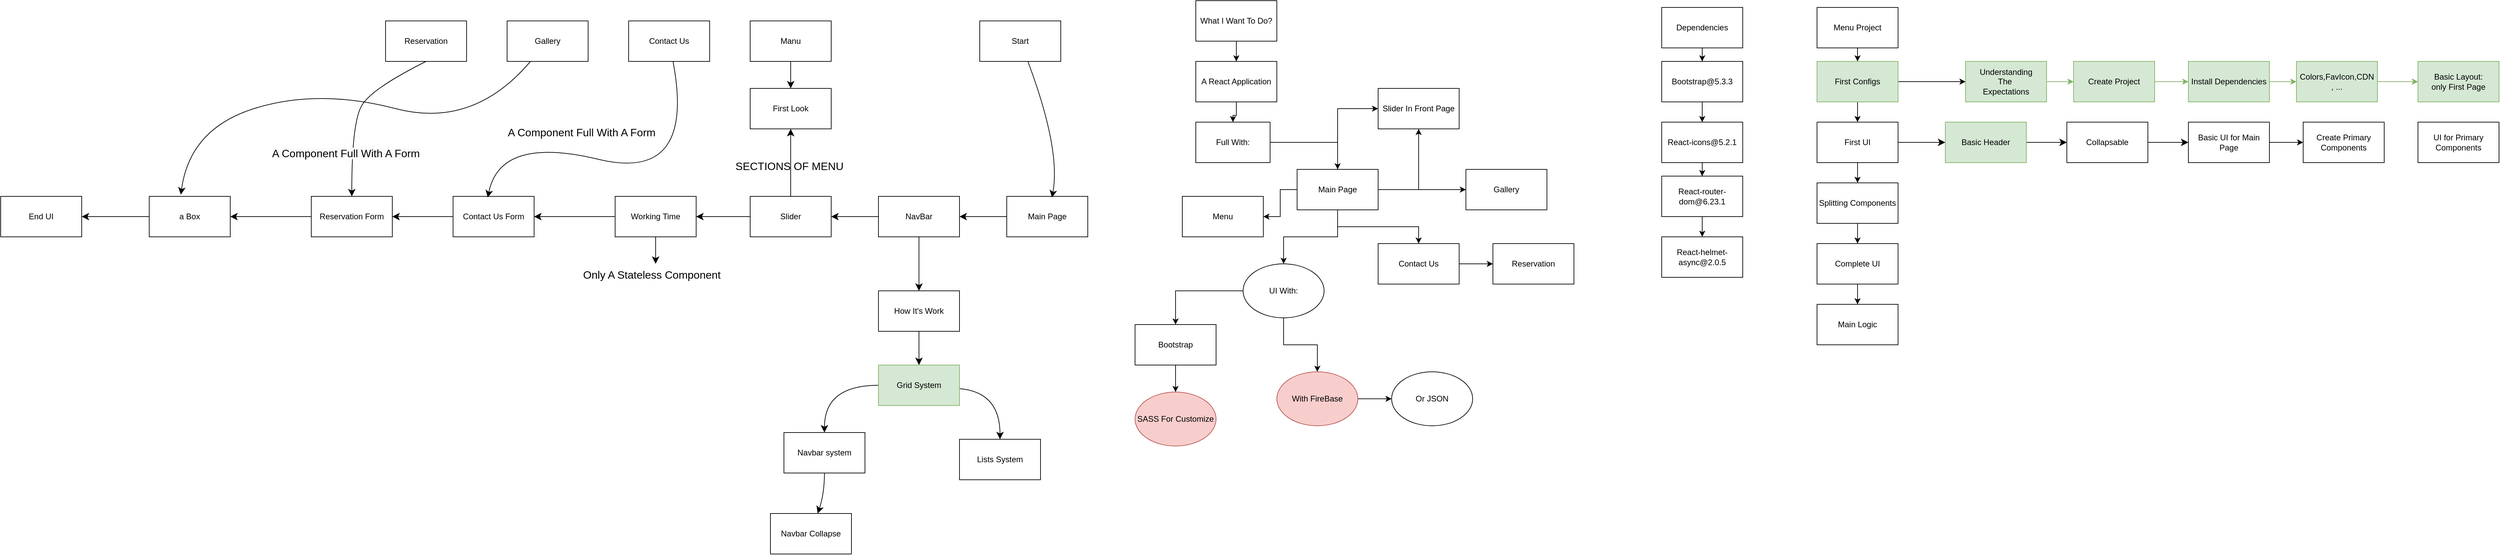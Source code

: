 <mxfile version="24.6.1" type="github">
  <diagram name="Page-1" id="k91YlH_2i0-Fb6imYHZs">
    <mxGraphModel dx="6050" dy="2250" grid="1" gridSize="10" guides="1" tooltips="1" connect="1" arrows="1" fold="1" page="1" pageScale="1" pageWidth="850" pageHeight="1100" math="0" shadow="0">
      <root>
        <mxCell id="0" />
        <mxCell id="1" parent="0" />
        <mxCell id="Frx3Vn75q-I1JXAV17rQ-2" style="edgeStyle=orthogonalEdgeStyle;rounded=0;orthogonalLoop=1;jettySize=auto;html=1;" parent="1" source="Frx3Vn75q-I1JXAV17rQ-1" target="Frx3Vn75q-I1JXAV17rQ-3" edge="1">
          <mxGeometry relative="1" as="geometry">
            <mxPoint x="120" y="130" as="targetPoint" />
          </mxGeometry>
        </mxCell>
        <mxCell id="Frx3Vn75q-I1JXAV17rQ-1" value="What I Want To Do?" style="rounded=0;whiteSpace=wrap;html=1;" parent="1" vertex="1">
          <mxGeometry x="60" y="40" width="120" height="60" as="geometry" />
        </mxCell>
        <mxCell id="Frx3Vn75q-I1JXAV17rQ-4" style="edgeStyle=orthogonalEdgeStyle;rounded=0;orthogonalLoop=1;jettySize=auto;html=1;" parent="1" source="Frx3Vn75q-I1JXAV17rQ-3" target="Frx3Vn75q-I1JXAV17rQ-5" edge="1">
          <mxGeometry relative="1" as="geometry">
            <mxPoint x="120" y="230" as="targetPoint" />
          </mxGeometry>
        </mxCell>
        <mxCell id="Frx3Vn75q-I1JXAV17rQ-3" value="A React Application" style="rounded=0;whiteSpace=wrap;html=1;" parent="1" vertex="1">
          <mxGeometry x="60" y="130" width="120" height="60" as="geometry" />
        </mxCell>
        <mxCell id="Frx3Vn75q-I1JXAV17rQ-10" style="edgeStyle=orthogonalEdgeStyle;rounded=0;orthogonalLoop=1;jettySize=auto;html=1;" parent="1" source="Frx3Vn75q-I1JXAV17rQ-5" target="Frx3Vn75q-I1JXAV17rQ-11" edge="1">
          <mxGeometry relative="1" as="geometry">
            <mxPoint x="230" y="250" as="targetPoint" />
            <Array as="points">
              <mxPoint x="270" y="250" />
            </Array>
          </mxGeometry>
        </mxCell>
        <mxCell id="Frx3Vn75q-I1JXAV17rQ-5" value="Full With:" style="rounded=0;whiteSpace=wrap;html=1;" parent="1" vertex="1">
          <mxGeometry x="60" y="220" width="110" height="60" as="geometry" />
        </mxCell>
        <mxCell id="Frx3Vn75q-I1JXAV17rQ-8" value="Menu" style="rounded=0;whiteSpace=wrap;html=1;" parent="1" vertex="1">
          <mxGeometry x="40" y="330" width="120" height="60" as="geometry" />
        </mxCell>
        <mxCell id="Frx3Vn75q-I1JXAV17rQ-12" style="edgeStyle=orthogonalEdgeStyle;rounded=0;orthogonalLoop=1;jettySize=auto;html=1;" parent="1" source="Frx3Vn75q-I1JXAV17rQ-11" target="Frx3Vn75q-I1JXAV17rQ-13" edge="1">
          <mxGeometry relative="1" as="geometry">
            <mxPoint x="360" y="320" as="targetPoint" />
          </mxGeometry>
        </mxCell>
        <mxCell id="Frx3Vn75q-I1JXAV17rQ-19" style="edgeStyle=orthogonalEdgeStyle;rounded=0;orthogonalLoop=1;jettySize=auto;html=1;" parent="1" source="Frx3Vn75q-I1JXAV17rQ-11" target="Frx3Vn75q-I1JXAV17rQ-8" edge="1">
          <mxGeometry relative="1" as="geometry" />
        </mxCell>
        <mxCell id="Frx3Vn75q-I1JXAV17rQ-21" style="edgeStyle=orthogonalEdgeStyle;rounded=0;orthogonalLoop=1;jettySize=auto;html=1;entryX=0.5;entryY=0;entryDx=0;entryDy=0;" parent="1" source="Frx3Vn75q-I1JXAV17rQ-11" target="Frx3Vn75q-I1JXAV17rQ-20" edge="1">
          <mxGeometry relative="1" as="geometry" />
        </mxCell>
        <mxCell id="Frx3Vn75q-I1JXAV17rQ-22" style="edgeStyle=orthogonalEdgeStyle;rounded=0;orthogonalLoop=1;jettySize=auto;html=1;entryX=0;entryY=0.5;entryDx=0;entryDy=0;" parent="1" source="Frx3Vn75q-I1JXAV17rQ-11" target="Frx3Vn75q-I1JXAV17rQ-17" edge="1">
          <mxGeometry relative="1" as="geometry" />
        </mxCell>
        <mxCell id="Frx3Vn75q-I1JXAV17rQ-28" value="" style="edgeStyle=orthogonalEdgeStyle;rounded=0;orthogonalLoop=1;jettySize=auto;html=1;" parent="1" source="Frx3Vn75q-I1JXAV17rQ-11" target="Frx3Vn75q-I1JXAV17rQ-27" edge="1">
          <mxGeometry relative="1" as="geometry" />
        </mxCell>
        <mxCell id="Frx3Vn75q-I1JXAV17rQ-11" value="Main Page" style="rounded=0;whiteSpace=wrap;html=1;" parent="1" vertex="1">
          <mxGeometry x="210" y="290" width="120" height="60" as="geometry" />
        </mxCell>
        <mxCell id="Frx3Vn75q-I1JXAV17rQ-23" style="edgeStyle=orthogonalEdgeStyle;rounded=0;orthogonalLoop=1;jettySize=auto;html=1;entryX=0.5;entryY=1;entryDx=0;entryDy=0;" parent="1" source="Frx3Vn75q-I1JXAV17rQ-13" target="Frx3Vn75q-I1JXAV17rQ-17" edge="1">
          <mxGeometry relative="1" as="geometry" />
        </mxCell>
        <mxCell id="Frx3Vn75q-I1JXAV17rQ-13" value="Gallery" style="rounded=0;whiteSpace=wrap;html=1;" parent="1" vertex="1">
          <mxGeometry x="460" y="290" width="120" height="60" as="geometry" />
        </mxCell>
        <mxCell id="Frx3Vn75q-I1JXAV17rQ-14" value="Reservation" style="rounded=0;whiteSpace=wrap;html=1;" parent="1" vertex="1">
          <mxGeometry x="500" y="400" width="120" height="60" as="geometry" />
        </mxCell>
        <mxCell id="Frx3Vn75q-I1JXAV17rQ-17" value="Slider In Front Page" style="rounded=0;whiteSpace=wrap;html=1;" parent="1" vertex="1">
          <mxGeometry x="330" y="170" width="120" height="60" as="geometry" />
        </mxCell>
        <mxCell id="Frx3Vn75q-I1JXAV17rQ-25" style="edgeStyle=orthogonalEdgeStyle;rounded=0;orthogonalLoop=1;jettySize=auto;html=1;entryX=0;entryY=0.5;entryDx=0;entryDy=0;" parent="1" source="Frx3Vn75q-I1JXAV17rQ-20" target="Frx3Vn75q-I1JXAV17rQ-14" edge="1">
          <mxGeometry relative="1" as="geometry" />
        </mxCell>
        <mxCell id="Frx3Vn75q-I1JXAV17rQ-20" value="Contact Us" style="rounded=0;whiteSpace=wrap;html=1;" parent="1" vertex="1">
          <mxGeometry x="330" y="400" width="120" height="60" as="geometry" />
        </mxCell>
        <mxCell id="Frx3Vn75q-I1JXAV17rQ-29" style="edgeStyle=orthogonalEdgeStyle;rounded=0;orthogonalLoop=1;jettySize=auto;html=1;" parent="1" source="Frx3Vn75q-I1JXAV17rQ-27" target="Frx3Vn75q-I1JXAV17rQ-30" edge="1">
          <mxGeometry relative="1" as="geometry">
            <mxPoint x="70" y="530" as="targetPoint" />
          </mxGeometry>
        </mxCell>
        <mxCell id="Frx3Vn75q-I1JXAV17rQ-37" style="edgeStyle=orthogonalEdgeStyle;rounded=0;orthogonalLoop=1;jettySize=auto;html=1;" parent="1" source="Frx3Vn75q-I1JXAV17rQ-27" target="Frx3Vn75q-I1JXAV17rQ-35" edge="1">
          <mxGeometry relative="1" as="geometry" />
        </mxCell>
        <mxCell id="Frx3Vn75q-I1JXAV17rQ-27" value="UI With:" style="ellipse;whiteSpace=wrap;html=1;rounded=0;" parent="1" vertex="1">
          <mxGeometry x="130" y="430" width="120" height="80" as="geometry" />
        </mxCell>
        <mxCell id="Frx3Vn75q-I1JXAV17rQ-32" style="edgeStyle=orthogonalEdgeStyle;rounded=0;orthogonalLoop=1;jettySize=auto;html=1;" parent="1" source="Frx3Vn75q-I1JXAV17rQ-30" target="Frx3Vn75q-I1JXAV17rQ-33" edge="1">
          <mxGeometry relative="1" as="geometry">
            <mxPoint x="30" y="610" as="targetPoint" />
          </mxGeometry>
        </mxCell>
        <mxCell id="Frx3Vn75q-I1JXAV17rQ-30" value="Bootstrap" style="rounded=0;whiteSpace=wrap;html=1;" parent="1" vertex="1">
          <mxGeometry x="-30" y="520" width="120" height="60" as="geometry" />
        </mxCell>
        <mxCell id="Frx3Vn75q-I1JXAV17rQ-33" value="SASS For Customize" style="ellipse;whiteSpace=wrap;html=1;fillColor=#f8cecc;strokeColor=#b85450;" parent="1" vertex="1">
          <mxGeometry x="-30" y="620" width="120" height="80" as="geometry" />
        </mxCell>
        <mxCell id="Frx3Vn75q-I1JXAV17rQ-38" style="edgeStyle=orthogonalEdgeStyle;rounded=0;orthogonalLoop=1;jettySize=auto;html=1;" parent="1" source="Frx3Vn75q-I1JXAV17rQ-35" target="Frx3Vn75q-I1JXAV17rQ-39" edge="1">
          <mxGeometry relative="1" as="geometry">
            <mxPoint x="360" y="630" as="targetPoint" />
          </mxGeometry>
        </mxCell>
        <mxCell id="Frx3Vn75q-I1JXAV17rQ-35" value="With FireBase" style="ellipse;whiteSpace=wrap;html=1;fillColor=#f8cecc;strokeColor=#b85450;" parent="1" vertex="1">
          <mxGeometry x="180" y="590" width="120" height="80" as="geometry" />
        </mxCell>
        <mxCell id="Frx3Vn75q-I1JXAV17rQ-39" value="Or JSON" style="ellipse;whiteSpace=wrap;html=1;" parent="1" vertex="1">
          <mxGeometry x="350" y="590" width="120" height="80" as="geometry" />
        </mxCell>
        <mxCell id="Frx3Vn75q-I1JXAV17rQ-41" style="edgeStyle=orthogonalEdgeStyle;rounded=0;orthogonalLoop=1;jettySize=auto;html=1;" parent="1" source="Frx3Vn75q-I1JXAV17rQ-40" target="Frx3Vn75q-I1JXAV17rQ-42" edge="1">
          <mxGeometry relative="1" as="geometry">
            <mxPoint x="810" y="160" as="targetPoint" />
          </mxGeometry>
        </mxCell>
        <mxCell id="Frx3Vn75q-I1JXAV17rQ-40" value="Dependencies" style="rounded=0;whiteSpace=wrap;html=1;" parent="1" vertex="1">
          <mxGeometry x="750" y="50" width="120" height="60" as="geometry" />
        </mxCell>
        <mxCell id="Frx3Vn75q-I1JXAV17rQ-43" style="edgeStyle=orthogonalEdgeStyle;rounded=0;orthogonalLoop=1;jettySize=auto;html=1;" parent="1" source="Frx3Vn75q-I1JXAV17rQ-42" target="Frx3Vn75q-I1JXAV17rQ-44" edge="1">
          <mxGeometry relative="1" as="geometry">
            <mxPoint x="810" y="230" as="targetPoint" />
          </mxGeometry>
        </mxCell>
        <mxCell id="Frx3Vn75q-I1JXAV17rQ-42" value="Bootstrap@5.3.3" style="rounded=0;whiteSpace=wrap;html=1;" parent="1" vertex="1">
          <mxGeometry x="750" y="130" width="120" height="60" as="geometry" />
        </mxCell>
        <mxCell id="Frx3Vn75q-I1JXAV17rQ-45" style="edgeStyle=orthogonalEdgeStyle;rounded=0;orthogonalLoop=1;jettySize=auto;html=1;" parent="1" source="Frx3Vn75q-I1JXAV17rQ-44" target="Frx3Vn75q-I1JXAV17rQ-46" edge="1">
          <mxGeometry relative="1" as="geometry">
            <mxPoint x="810" y="310" as="targetPoint" />
          </mxGeometry>
        </mxCell>
        <mxCell id="Frx3Vn75q-I1JXAV17rQ-44" value="React-icons@5.2.1" style="rounded=0;whiteSpace=wrap;html=1;" parent="1" vertex="1">
          <mxGeometry x="750" y="220" width="120" height="60" as="geometry" />
        </mxCell>
        <mxCell id="Frx3Vn75q-I1JXAV17rQ-47" style="edgeStyle=orthogonalEdgeStyle;rounded=0;orthogonalLoop=1;jettySize=auto;html=1;" parent="1" source="Frx3Vn75q-I1JXAV17rQ-46" target="Frx3Vn75q-I1JXAV17rQ-48" edge="1">
          <mxGeometry relative="1" as="geometry">
            <mxPoint x="810" y="400.0" as="targetPoint" />
          </mxGeometry>
        </mxCell>
        <mxCell id="Frx3Vn75q-I1JXAV17rQ-46" value="React-router-dom@6.23.1" style="rounded=0;whiteSpace=wrap;html=1;" parent="1" vertex="1">
          <mxGeometry x="750" y="300" width="120" height="60" as="geometry" />
        </mxCell>
        <mxCell id="Frx3Vn75q-I1JXAV17rQ-48" value="React-helmet-async@2.0.5" style="rounded=0;whiteSpace=wrap;html=1;" parent="1" vertex="1">
          <mxGeometry x="750" y="390.0" width="120" height="60" as="geometry" />
        </mxCell>
        <mxCell id="X-fYzI0_lWsfJhpt5ORi-1" style="edgeStyle=orthogonalEdgeStyle;rounded=0;orthogonalLoop=1;jettySize=auto;html=1;" parent="1" source="X-fYzI0_lWsfJhpt5ORi-2" target="X-fYzI0_lWsfJhpt5ORi-5" edge="1">
          <mxGeometry relative="1" as="geometry">
            <mxPoint x="1040" y="140" as="targetPoint" />
          </mxGeometry>
        </mxCell>
        <mxCell id="X-fYzI0_lWsfJhpt5ORi-2" value="Menu Project" style="rounded=0;whiteSpace=wrap;html=1;" parent="1" vertex="1">
          <mxGeometry x="980" y="50" width="120" height="60" as="geometry" />
        </mxCell>
        <mxCell id="X-fYzI0_lWsfJhpt5ORi-3" style="edgeStyle=orthogonalEdgeStyle;rounded=0;orthogonalLoop=1;jettySize=auto;html=1;" parent="1" source="X-fYzI0_lWsfJhpt5ORi-5" target="X-fYzI0_lWsfJhpt5ORi-8" edge="1">
          <mxGeometry relative="1" as="geometry">
            <mxPoint x="1040" y="220" as="targetPoint" />
          </mxGeometry>
        </mxCell>
        <mxCell id="X-fYzI0_lWsfJhpt5ORi-4" style="edgeStyle=orthogonalEdgeStyle;rounded=0;orthogonalLoop=1;jettySize=auto;html=1;" parent="1" source="X-fYzI0_lWsfJhpt5ORi-5" target="X-fYzI0_lWsfJhpt5ORi-15" edge="1">
          <mxGeometry relative="1" as="geometry">
            <mxPoint x="1250" y="160" as="targetPoint" />
          </mxGeometry>
        </mxCell>
        <mxCell id="X-fYzI0_lWsfJhpt5ORi-5" value="First Configs" style="rounded=0;whiteSpace=wrap;html=1;fillColor=#d5e8d4;strokeColor=#82b366;" parent="1" vertex="1">
          <mxGeometry x="980" y="130" width="120" height="60" as="geometry" />
        </mxCell>
        <mxCell id="X-fYzI0_lWsfJhpt5ORi-6" style="edgeStyle=orthogonalEdgeStyle;rounded=0;orthogonalLoop=1;jettySize=auto;html=1;" parent="1" source="X-fYzI0_lWsfJhpt5ORi-8" target="X-fYzI0_lWsfJhpt5ORi-10" edge="1">
          <mxGeometry relative="1" as="geometry">
            <mxPoint x="1040" y="320" as="targetPoint" />
          </mxGeometry>
        </mxCell>
        <mxCell id="B8jgWboZQE6RXkdyYtCm-58" value="" style="edgeStyle=none;curved=1;rounded=0;orthogonalLoop=1;jettySize=auto;html=1;fontSize=12;startSize=8;endSize=8;" edge="1" parent="1" source="X-fYzI0_lWsfJhpt5ORi-8" target="B8jgWboZQE6RXkdyYtCm-57">
          <mxGeometry relative="1" as="geometry" />
        </mxCell>
        <mxCell id="X-fYzI0_lWsfJhpt5ORi-8" value="First UI" style="rounded=0;whiteSpace=wrap;html=1;" parent="1" vertex="1">
          <mxGeometry x="980" y="220" width="120" height="60" as="geometry" />
        </mxCell>
        <mxCell id="X-fYzI0_lWsfJhpt5ORi-9" style="edgeStyle=orthogonalEdgeStyle;rounded=0;orthogonalLoop=1;jettySize=auto;html=1;" parent="1" source="X-fYzI0_lWsfJhpt5ORi-10" target="X-fYzI0_lWsfJhpt5ORi-12" edge="1">
          <mxGeometry relative="1" as="geometry">
            <mxPoint x="1040" y="410" as="targetPoint" />
          </mxGeometry>
        </mxCell>
        <mxCell id="X-fYzI0_lWsfJhpt5ORi-10" value="Splitting Components" style="rounded=0;whiteSpace=wrap;html=1;" parent="1" vertex="1">
          <mxGeometry x="980" y="310" width="120" height="60" as="geometry" />
        </mxCell>
        <mxCell id="X-fYzI0_lWsfJhpt5ORi-11" style="edgeStyle=orthogonalEdgeStyle;rounded=0;orthogonalLoop=1;jettySize=auto;html=1;" parent="1" source="X-fYzI0_lWsfJhpt5ORi-12" target="X-fYzI0_lWsfJhpt5ORi-13" edge="1">
          <mxGeometry relative="1" as="geometry">
            <mxPoint x="1040" y="490" as="targetPoint" />
          </mxGeometry>
        </mxCell>
        <mxCell id="X-fYzI0_lWsfJhpt5ORi-12" value="Complete UI" style="rounded=0;whiteSpace=wrap;html=1;" parent="1" vertex="1">
          <mxGeometry x="980" y="400" width="120" height="60" as="geometry" />
        </mxCell>
        <mxCell id="X-fYzI0_lWsfJhpt5ORi-13" value="Main Logic" style="rounded=0;whiteSpace=wrap;html=1;" parent="1" vertex="1">
          <mxGeometry x="980" y="490" width="120" height="60" as="geometry" />
        </mxCell>
        <mxCell id="X-fYzI0_lWsfJhpt5ORi-14" style="edgeStyle=orthogonalEdgeStyle;rounded=0;orthogonalLoop=1;jettySize=auto;html=1;fillColor=#d5e8d4;strokeColor=#82b366;" parent="1" source="X-fYzI0_lWsfJhpt5ORi-15" edge="1">
          <mxGeometry relative="1" as="geometry">
            <mxPoint x="1360" y="160" as="targetPoint" />
          </mxGeometry>
        </mxCell>
        <mxCell id="X-fYzI0_lWsfJhpt5ORi-15" value="Understanding&lt;div&gt;The&amp;nbsp;&lt;/div&gt;&lt;div&gt;Expectations&lt;/div&gt;" style="rounded=0;whiteSpace=wrap;html=1;fillColor=#d5e8d4;strokeColor=#82b366;" parent="1" vertex="1">
          <mxGeometry x="1200" y="130" width="120" height="60" as="geometry" />
        </mxCell>
        <mxCell id="X-fYzI0_lWsfJhpt5ORi-16" value="UI for Primary Components" style="rounded=0;whiteSpace=wrap;html=1;" parent="1" vertex="1">
          <mxGeometry x="1870" y="220" width="120" height="60" as="geometry" />
        </mxCell>
        <mxCell id="X-fYzI0_lWsfJhpt5ORi-17" value="Basic Layout:&lt;div&gt;only First Page&lt;/div&gt;" style="rounded=0;whiteSpace=wrap;html=1;fillColor=#d5e8d4;strokeColor=#82b366;" parent="1" vertex="1">
          <mxGeometry x="1870" y="130" width="120" height="60" as="geometry" />
        </mxCell>
        <mxCell id="X-fYzI0_lWsfJhpt5ORi-18" value="Create Primary Components" style="rounded=0;whiteSpace=wrap;html=1;" parent="1" vertex="1">
          <mxGeometry x="1700" y="220" width="120" height="60" as="geometry" />
        </mxCell>
        <mxCell id="X-fYzI0_lWsfJhpt5ORi-19" value="" style="edgeStyle=orthogonalEdgeStyle;rounded=0;orthogonalLoop=1;jettySize=auto;html=1;fillColor=#d5e8d4;strokeColor=#82b366;" parent="1" source="X-fYzI0_lWsfJhpt5ORi-21" target="X-fYzI0_lWsfJhpt5ORi-17" edge="1">
          <mxGeometry relative="1" as="geometry" />
        </mxCell>
        <mxCell id="X-fYzI0_lWsfJhpt5ORi-20" style="edgeStyle=orthogonalEdgeStyle;rounded=0;orthogonalLoop=1;jettySize=auto;html=1;fillColor=#d5e8d4;strokeColor=#82b366;" parent="1" source="X-fYzI0_lWsfJhpt5ORi-21" target="X-fYzI0_lWsfJhpt5ORi-17" edge="1">
          <mxGeometry relative="1" as="geometry" />
        </mxCell>
        <mxCell id="X-fYzI0_lWsfJhpt5ORi-21" value="Colors,FavIcon,CDN&lt;div&gt;, ...&lt;/div&gt;" style="rounded=0;whiteSpace=wrap;html=1;fillColor=#d5e8d4;strokeColor=#82b366;" parent="1" vertex="1">
          <mxGeometry x="1690" y="130" width="120" height="60" as="geometry" />
        </mxCell>
        <mxCell id="X-fYzI0_lWsfJhpt5ORi-22" style="edgeStyle=orthogonalEdgeStyle;rounded=0;orthogonalLoop=1;jettySize=auto;html=1;entryX=0;entryY=0.5;entryDx=0;entryDy=0;" parent="1" source="X-fYzI0_lWsfJhpt5ORi-23" target="X-fYzI0_lWsfJhpt5ORi-18" edge="1">
          <mxGeometry relative="1" as="geometry" />
        </mxCell>
        <mxCell id="X-fYzI0_lWsfJhpt5ORi-23" value="Basic UI for Main Page" style="rounded=0;whiteSpace=wrap;html=1;" parent="1" vertex="1">
          <mxGeometry x="1530" y="220" width="120" height="60" as="geometry" />
        </mxCell>
        <mxCell id="X-fYzI0_lWsfJhpt5ORi-24" style="edgeStyle=orthogonalEdgeStyle;rounded=0;orthogonalLoop=1;jettySize=auto;html=1;entryX=0;entryY=0.5;entryDx=0;entryDy=0;fillColor=#d5e8d4;strokeColor=#82b366;" parent="1" source="X-fYzI0_lWsfJhpt5ORi-25" target="X-fYzI0_lWsfJhpt5ORi-21" edge="1">
          <mxGeometry relative="1" as="geometry" />
        </mxCell>
        <mxCell id="X-fYzI0_lWsfJhpt5ORi-25" value="Install Dependencies" style="rounded=0;whiteSpace=wrap;html=1;fillColor=#d5e8d4;strokeColor=#82b366;" parent="1" vertex="1">
          <mxGeometry x="1530" y="130" width="120" height="60" as="geometry" />
        </mxCell>
        <mxCell id="X-fYzI0_lWsfJhpt5ORi-26" style="edgeStyle=orthogonalEdgeStyle;rounded=0;orthogonalLoop=1;jettySize=auto;html=1;fillColor=#d5e8d4;strokeColor=#82b366;" parent="1" source="X-fYzI0_lWsfJhpt5ORi-27" target="X-fYzI0_lWsfJhpt5ORi-25" edge="1">
          <mxGeometry relative="1" as="geometry" />
        </mxCell>
        <mxCell id="X-fYzI0_lWsfJhpt5ORi-27" value="Create Project" style="rounded=0;whiteSpace=wrap;html=1;fillColor=#d5e8d4;strokeColor=#82b366;" parent="1" vertex="1">
          <mxGeometry x="1360" y="130" width="120" height="60" as="geometry" />
        </mxCell>
        <mxCell id="B8jgWboZQE6RXkdyYtCm-1" value="Start" style="rounded=0;whiteSpace=wrap;html=1;" vertex="1" parent="1">
          <mxGeometry x="-260" y="70" width="120" height="60" as="geometry" />
        </mxCell>
        <mxCell id="B8jgWboZQE6RXkdyYtCm-2" value="End UI" style="rounded=0;whiteSpace=wrap;html=1;" vertex="1" parent="1">
          <mxGeometry x="-1710" y="330" width="120" height="60" as="geometry" />
        </mxCell>
        <mxCell id="B8jgWboZQE6RXkdyYtCm-8" style="edgeStyle=none;curved=1;rounded=0;orthogonalLoop=1;jettySize=auto;html=1;fontSize=12;startSize=8;endSize=8;" edge="1" parent="1" source="B8jgWboZQE6RXkdyYtCm-4" target="B8jgWboZQE6RXkdyYtCm-9">
          <mxGeometry relative="1" as="geometry">
            <mxPoint x="-540" y="160" as="targetPoint" />
          </mxGeometry>
        </mxCell>
        <mxCell id="B8jgWboZQE6RXkdyYtCm-4" value="Manu" style="rounded=0;whiteSpace=wrap;html=1;" vertex="1" parent="1">
          <mxGeometry x="-600" y="70" width="120" height="60" as="geometry" />
        </mxCell>
        <mxCell id="B8jgWboZQE6RXkdyYtCm-5" value="Contact Us" style="rounded=0;whiteSpace=wrap;html=1;" vertex="1" parent="1">
          <mxGeometry x="-780" y="70" width="120" height="60" as="geometry" />
        </mxCell>
        <mxCell id="B8jgWboZQE6RXkdyYtCm-37" style="edgeStyle=none;curved=1;rounded=0;orthogonalLoop=1;jettySize=auto;html=1;fontSize=12;startSize=8;endSize=8;exitX=0.5;exitY=1;exitDx=0;exitDy=0;" edge="1" parent="1" source="B8jgWboZQE6RXkdyYtCm-6" target="B8jgWboZQE6RXkdyYtCm-30">
          <mxGeometry relative="1" as="geometry">
            <Array as="points">
              <mxPoint x="-1160" y="170" />
              <mxPoint x="-1190" y="220" />
            </Array>
          </mxGeometry>
        </mxCell>
        <mxCell id="B8jgWboZQE6RXkdyYtCm-6" value="Reservation" style="rounded=0;whiteSpace=wrap;html=1;" vertex="1" parent="1">
          <mxGeometry x="-1140" y="70" width="120" height="60" as="geometry" />
        </mxCell>
        <mxCell id="B8jgWboZQE6RXkdyYtCm-7" value="Gallery" style="rounded=0;whiteSpace=wrap;html=1;" vertex="1" parent="1">
          <mxGeometry x="-960" y="70" width="120" height="60" as="geometry" />
        </mxCell>
        <mxCell id="B8jgWboZQE6RXkdyYtCm-9" value="First Look" style="rounded=0;whiteSpace=wrap;html=1;" vertex="1" parent="1">
          <mxGeometry x="-600" y="170" width="120" height="60" as="geometry" />
        </mxCell>
        <mxCell id="B8jgWboZQE6RXkdyYtCm-45" style="edgeStyle=none;curved=1;rounded=0;orthogonalLoop=1;jettySize=auto;html=1;fontSize=12;startSize=8;endSize=8;" edge="1" parent="1" source="B8jgWboZQE6RXkdyYtCm-10" target="B8jgWboZQE6RXkdyYtCm-43">
          <mxGeometry relative="1" as="geometry" />
        </mxCell>
        <mxCell id="B8jgWboZQE6RXkdyYtCm-10" value="Main Page" style="rounded=0;whiteSpace=wrap;html=1;" vertex="1" parent="1">
          <mxGeometry x="-220" y="330" width="120" height="60" as="geometry" />
        </mxCell>
        <mxCell id="B8jgWboZQE6RXkdyYtCm-17" style="edgeStyle=none;curved=1;rounded=0;orthogonalLoop=1;jettySize=auto;html=1;entryX=0.5;entryY=1;entryDx=0;entryDy=0;fontSize=12;startSize=8;endSize=8;" edge="1" parent="1" source="B8jgWboZQE6RXkdyYtCm-15" target="B8jgWboZQE6RXkdyYtCm-9">
          <mxGeometry relative="1" as="geometry" />
        </mxCell>
        <mxCell id="B8jgWboZQE6RXkdyYtCm-21" value="" style="edgeStyle=none;curved=1;rounded=0;orthogonalLoop=1;jettySize=auto;html=1;fontSize=12;startSize=8;endSize=8;" edge="1" parent="1" source="B8jgWboZQE6RXkdyYtCm-15" target="B8jgWboZQE6RXkdyYtCm-20">
          <mxGeometry relative="1" as="geometry" />
        </mxCell>
        <mxCell id="B8jgWboZQE6RXkdyYtCm-15" value="Slider" style="rounded=0;whiteSpace=wrap;html=1;" vertex="1" parent="1">
          <mxGeometry x="-600" y="330" width="120" height="60" as="geometry" />
        </mxCell>
        <mxCell id="B8jgWboZQE6RXkdyYtCm-18" value="SECTIONS OF MENU&amp;nbsp;" style="text;html=1;align=center;verticalAlign=middle;resizable=0;points=[];autosize=1;strokeColor=none;fillColor=none;fontSize=16;" vertex="1" parent="1">
          <mxGeometry x="-635" y="270" width="190" height="30" as="geometry" />
        </mxCell>
        <mxCell id="B8jgWboZQE6RXkdyYtCm-22" style="edgeStyle=none;curved=1;rounded=0;orthogonalLoop=1;jettySize=auto;html=1;fontSize=12;startSize=8;endSize=8;" edge="1" parent="1" source="B8jgWboZQE6RXkdyYtCm-20">
          <mxGeometry relative="1" as="geometry">
            <mxPoint x="-740" y="430" as="targetPoint" />
          </mxGeometry>
        </mxCell>
        <mxCell id="B8jgWboZQE6RXkdyYtCm-26" value="" style="edgeStyle=none;curved=1;rounded=0;orthogonalLoop=1;jettySize=auto;html=1;fontSize=12;startSize=8;endSize=8;" edge="1" parent="1" source="B8jgWboZQE6RXkdyYtCm-20" target="B8jgWboZQE6RXkdyYtCm-25">
          <mxGeometry relative="1" as="geometry" />
        </mxCell>
        <mxCell id="B8jgWboZQE6RXkdyYtCm-20" value="Working Time" style="rounded=0;whiteSpace=wrap;html=1;" vertex="1" parent="1">
          <mxGeometry x="-800" y="330" width="120" height="60" as="geometry" />
        </mxCell>
        <mxCell id="B8jgWboZQE6RXkdyYtCm-23" value="Only A Stateless Component" style="text;html=1;align=center;verticalAlign=middle;resizable=0;points=[];autosize=1;strokeColor=none;fillColor=none;fontSize=16;" vertex="1" parent="1">
          <mxGeometry x="-861" y="431" width="230" height="30" as="geometry" />
        </mxCell>
        <mxCell id="B8jgWboZQE6RXkdyYtCm-29" style="edgeStyle=none;curved=1;rounded=0;orthogonalLoop=1;jettySize=auto;html=1;fontSize=12;startSize=8;endSize=8;" edge="1" parent="1" source="B8jgWboZQE6RXkdyYtCm-25" target="B8jgWboZQE6RXkdyYtCm-30">
          <mxGeometry relative="1" as="geometry">
            <mxPoint x="-1100" y="360" as="targetPoint" />
          </mxGeometry>
        </mxCell>
        <mxCell id="B8jgWboZQE6RXkdyYtCm-25" value="Contact Us Form" style="rounded=0;whiteSpace=wrap;html=1;" vertex="1" parent="1">
          <mxGeometry x="-1040" y="330" width="120" height="60" as="geometry" />
        </mxCell>
        <mxCell id="B8jgWboZQE6RXkdyYtCm-27" style="edgeStyle=none;curved=1;rounded=0;orthogonalLoop=1;jettySize=auto;html=1;entryX=0.428;entryY=0.03;entryDx=0;entryDy=0;entryPerimeter=0;fontSize=12;startSize=8;endSize=8;" edge="1" parent="1" source="B8jgWboZQE6RXkdyYtCm-5" target="B8jgWboZQE6RXkdyYtCm-25">
          <mxGeometry relative="1" as="geometry">
            <Array as="points">
              <mxPoint x="-680" y="310" />
              <mxPoint x="-970" y="240" />
            </Array>
          </mxGeometry>
        </mxCell>
        <mxCell id="B8jgWboZQE6RXkdyYtCm-28" value="A Component Full With A Form" style="text;html=1;align=center;verticalAlign=middle;resizable=0;points=[];autosize=1;strokeColor=none;fillColor=none;fontSize=16;" vertex="1" parent="1">
          <mxGeometry x="-970" y="220" width="240" height="30" as="geometry" />
        </mxCell>
        <mxCell id="B8jgWboZQE6RXkdyYtCm-36" value="" style="edgeStyle=none;curved=1;rounded=0;orthogonalLoop=1;jettySize=auto;html=1;fontSize=12;startSize=8;endSize=8;" edge="1" parent="1" source="B8jgWboZQE6RXkdyYtCm-30" target="B8jgWboZQE6RXkdyYtCm-35">
          <mxGeometry relative="1" as="geometry" />
        </mxCell>
        <mxCell id="B8jgWboZQE6RXkdyYtCm-30" value="Reservation Form" style="rounded=0;whiteSpace=wrap;html=1;" vertex="1" parent="1">
          <mxGeometry x="-1250" y="330" width="120" height="60" as="geometry" />
        </mxCell>
        <mxCell id="B8jgWboZQE6RXkdyYtCm-32" value="&lt;span style=&quot;color: rgb(0, 0, 0); font-family: Helvetica; font-size: 16px; font-style: normal; font-variant-ligatures: normal; font-variant-caps: normal; font-weight: 400; letter-spacing: normal; orphans: 2; text-align: center; text-indent: 0px; text-transform: none; widows: 2; word-spacing: 0px; -webkit-text-stroke-width: 0px; white-space: nowrap; background-color: rgb(251, 251, 251); text-decoration-thickness: initial; text-decoration-style: initial; text-decoration-color: initial; display: inline !important; float: none;&quot;&gt;A Component Full With A Form&lt;/span&gt;" style="text;whiteSpace=wrap;html=1;" vertex="1" parent="1">
          <mxGeometry x="-1310" y="250" width="250" height="40" as="geometry" />
        </mxCell>
        <mxCell id="B8jgWboZQE6RXkdyYtCm-41" style="edgeStyle=none;curved=1;rounded=0;orthogonalLoop=1;jettySize=auto;html=1;fontSize=12;startSize=8;endSize=8;" edge="1" parent="1" source="B8jgWboZQE6RXkdyYtCm-35" target="B8jgWboZQE6RXkdyYtCm-2">
          <mxGeometry relative="1" as="geometry" />
        </mxCell>
        <mxCell id="B8jgWboZQE6RXkdyYtCm-35" value="a Box" style="rounded=0;whiteSpace=wrap;html=1;" vertex="1" parent="1">
          <mxGeometry x="-1490" y="330" width="120" height="60" as="geometry" />
        </mxCell>
        <mxCell id="B8jgWboZQE6RXkdyYtCm-38" style="edgeStyle=none;curved=1;rounded=0;orthogonalLoop=1;jettySize=auto;html=1;entryX=0.39;entryY=-0.042;entryDx=0;entryDy=0;entryPerimeter=0;fontSize=12;startSize=8;endSize=8;" edge="1" parent="1" source="B8jgWboZQE6RXkdyYtCm-7" target="B8jgWboZQE6RXkdyYtCm-35">
          <mxGeometry relative="1" as="geometry">
            <Array as="points">
              <mxPoint x="-1010" y="230" />
              <mxPoint x="-1240" y="170" />
              <mxPoint x="-1430" y="230" />
            </Array>
          </mxGeometry>
        </mxCell>
        <mxCell id="B8jgWboZQE6RXkdyYtCm-42" style="edgeStyle=none;curved=1;rounded=0;orthogonalLoop=1;jettySize=auto;html=1;entryX=0.558;entryY=0.03;entryDx=0;entryDy=0;entryPerimeter=0;fontSize=12;startSize=8;endSize=8;" edge="1" parent="1" source="B8jgWboZQE6RXkdyYtCm-1" target="B8jgWboZQE6RXkdyYtCm-10">
          <mxGeometry relative="1" as="geometry">
            <Array as="points">
              <mxPoint x="-140" y="260" />
            </Array>
          </mxGeometry>
        </mxCell>
        <mxCell id="B8jgWboZQE6RXkdyYtCm-44" style="edgeStyle=none;curved=1;rounded=0;orthogonalLoop=1;jettySize=auto;html=1;fontSize=12;startSize=8;endSize=8;" edge="1" parent="1" source="B8jgWboZQE6RXkdyYtCm-43" target="B8jgWboZQE6RXkdyYtCm-15">
          <mxGeometry relative="1" as="geometry" />
        </mxCell>
        <mxCell id="B8jgWboZQE6RXkdyYtCm-46" style="edgeStyle=none;curved=1;rounded=0;orthogonalLoop=1;jettySize=auto;html=1;fontSize=12;startSize=8;endSize=8;" edge="1" parent="1" source="B8jgWboZQE6RXkdyYtCm-43" target="B8jgWboZQE6RXkdyYtCm-47">
          <mxGeometry relative="1" as="geometry">
            <mxPoint x="-350" y="500" as="targetPoint" />
          </mxGeometry>
        </mxCell>
        <mxCell id="B8jgWboZQE6RXkdyYtCm-43" value="NavBar" style="rounded=0;whiteSpace=wrap;html=1;" vertex="1" parent="1">
          <mxGeometry x="-410" y="330" width="120" height="60" as="geometry" />
        </mxCell>
        <mxCell id="B8jgWboZQE6RXkdyYtCm-48" style="edgeStyle=none;curved=1;rounded=0;orthogonalLoop=1;jettySize=auto;html=1;fontSize=12;startSize=8;endSize=8;" edge="1" parent="1" source="B8jgWboZQE6RXkdyYtCm-47" target="B8jgWboZQE6RXkdyYtCm-49">
          <mxGeometry relative="1" as="geometry">
            <mxPoint x="-350" y="610" as="targetPoint" />
          </mxGeometry>
        </mxCell>
        <mxCell id="B8jgWboZQE6RXkdyYtCm-47" value="How It&#39;s Work" style="rounded=0;whiteSpace=wrap;html=1;" vertex="1" parent="1">
          <mxGeometry x="-410" y="470" width="120" height="60" as="geometry" />
        </mxCell>
        <mxCell id="B8jgWboZQE6RXkdyYtCm-54" style="edgeStyle=none;curved=1;rounded=0;orthogonalLoop=1;jettySize=auto;html=1;entryX=0.5;entryY=0;entryDx=0;entryDy=0;fontSize=12;startSize=8;endSize=8;" edge="1" parent="1" source="B8jgWboZQE6RXkdyYtCm-49" target="B8jgWboZQE6RXkdyYtCm-52">
          <mxGeometry relative="1" as="geometry">
            <Array as="points">
              <mxPoint x="-230" y="620" />
            </Array>
          </mxGeometry>
        </mxCell>
        <mxCell id="B8jgWboZQE6RXkdyYtCm-55" style="edgeStyle=none;curved=1;rounded=0;orthogonalLoop=1;jettySize=auto;html=1;entryX=0.5;entryY=0;entryDx=0;entryDy=0;fontSize=12;startSize=8;endSize=8;" edge="1" parent="1" source="B8jgWboZQE6RXkdyYtCm-49" target="B8jgWboZQE6RXkdyYtCm-51">
          <mxGeometry relative="1" as="geometry">
            <Array as="points">
              <mxPoint x="-490" y="610" />
            </Array>
          </mxGeometry>
        </mxCell>
        <mxCell id="B8jgWboZQE6RXkdyYtCm-49" value="Grid System" style="rounded=0;whiteSpace=wrap;html=1;fillColor=#d5e8d4;strokeColor=#82b366;" vertex="1" parent="1">
          <mxGeometry x="-410" y="580" width="120" height="60" as="geometry" />
        </mxCell>
        <mxCell id="B8jgWboZQE6RXkdyYtCm-56" style="edgeStyle=none;curved=1;rounded=0;orthogonalLoop=1;jettySize=auto;html=1;fontSize=12;startSize=8;endSize=8;" edge="1" parent="1" source="B8jgWboZQE6RXkdyYtCm-51" target="B8jgWboZQE6RXkdyYtCm-53">
          <mxGeometry relative="1" as="geometry">
            <Array as="points">
              <mxPoint x="-490" y="770" />
            </Array>
          </mxGeometry>
        </mxCell>
        <mxCell id="B8jgWboZQE6RXkdyYtCm-51" value="Navbar system" style="rounded=0;whiteSpace=wrap;html=1;" vertex="1" parent="1">
          <mxGeometry x="-550" y="680" width="120" height="60" as="geometry" />
        </mxCell>
        <mxCell id="B8jgWboZQE6RXkdyYtCm-52" value="Lists System" style="rounded=0;whiteSpace=wrap;html=1;" vertex="1" parent="1">
          <mxGeometry x="-290" y="690" width="120" height="60" as="geometry" />
        </mxCell>
        <mxCell id="B8jgWboZQE6RXkdyYtCm-53" value="Navbar Collapse" style="rounded=0;whiteSpace=wrap;html=1;" vertex="1" parent="1">
          <mxGeometry x="-570" y="800" width="120" height="60" as="geometry" />
        </mxCell>
        <mxCell id="B8jgWboZQE6RXkdyYtCm-60" value="" style="edgeStyle=none;curved=1;rounded=0;orthogonalLoop=1;jettySize=auto;html=1;fontSize=12;startSize=8;endSize=8;" edge="1" parent="1" source="B8jgWboZQE6RXkdyYtCm-57" target="B8jgWboZQE6RXkdyYtCm-59">
          <mxGeometry relative="1" as="geometry" />
        </mxCell>
        <mxCell id="B8jgWboZQE6RXkdyYtCm-57" value="Basic Header" style="rounded=0;whiteSpace=wrap;html=1;fillColor=#d5e8d4;strokeColor=#82b366;" vertex="1" parent="1">
          <mxGeometry x="1170" y="220" width="120" height="60" as="geometry" />
        </mxCell>
        <mxCell id="B8jgWboZQE6RXkdyYtCm-61" style="edgeStyle=none;curved=1;rounded=0;orthogonalLoop=1;jettySize=auto;html=1;fontSize=12;startSize=8;endSize=8;" edge="1" parent="1" source="B8jgWboZQE6RXkdyYtCm-59" target="X-fYzI0_lWsfJhpt5ORi-23">
          <mxGeometry relative="1" as="geometry" />
        </mxCell>
        <mxCell id="B8jgWboZQE6RXkdyYtCm-59" value="Collapsable" style="rounded=0;whiteSpace=wrap;html=1;" vertex="1" parent="1">
          <mxGeometry x="1350" y="220" width="120" height="60" as="geometry" />
        </mxCell>
      </root>
    </mxGraphModel>
  </diagram>
</mxfile>
